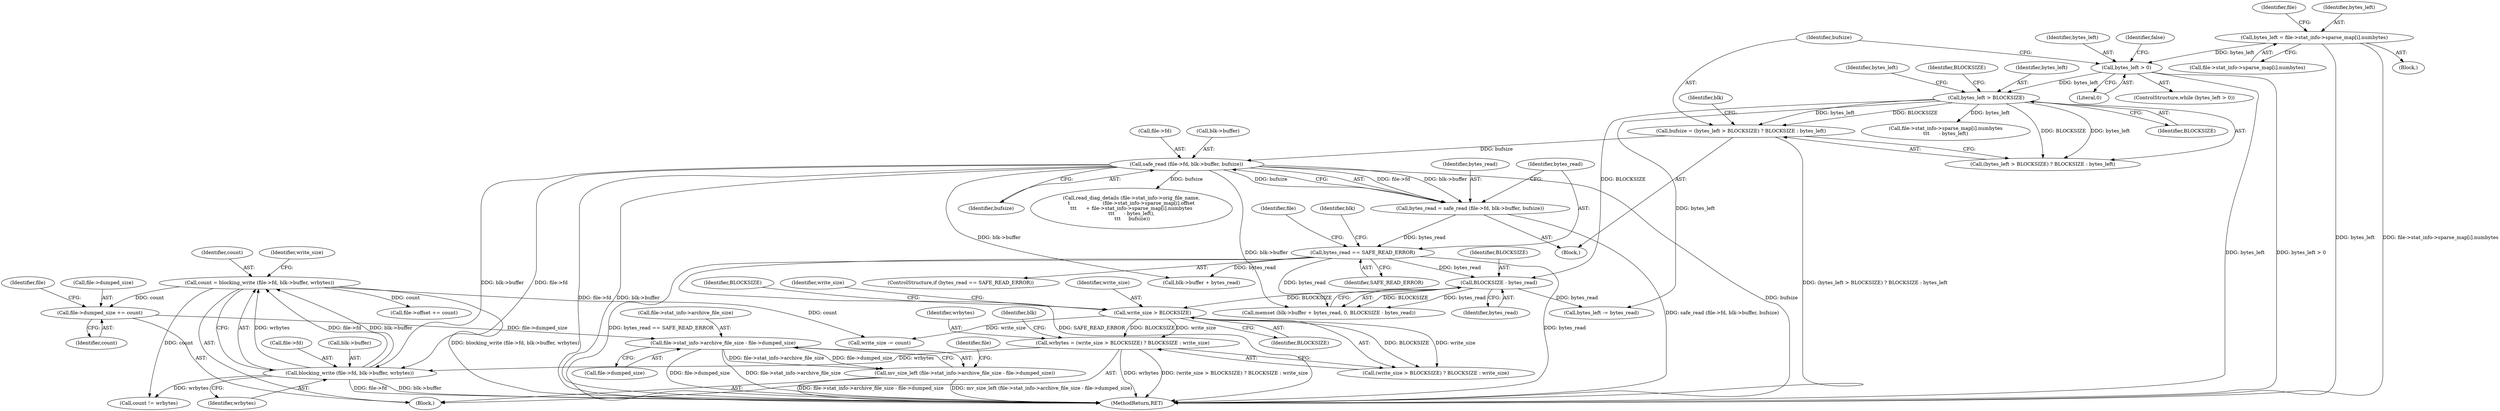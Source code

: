digraph "0_savannah_c15c42ccd1e2377945fd0414eca1a49294bff454@pointer" {
"1000258" [label="(Call,file->stat_info->archive_file_size - file->dumped_size)"];
"1000252" [label="(Call,file->dumped_size += count)"];
"1000239" [label="(Call,count = blocking_write (file->fd, blk->buffer, wrbytes))"];
"1000241" [label="(Call,blocking_write (file->fd, blk->buffer, wrbytes))"];
"1000153" [label="(Call,safe_read (file->fd, blk->buffer, bufsize))"];
"1000139" [label="(Call,bufsize = (bytes_left > BLOCKSIZE) ? BLOCKSIZE : bytes_left)"];
"1000142" [label="(Call,bytes_left > BLOCKSIZE)"];
"1000134" [label="(Call,bytes_left > 0)"];
"1000107" [label="(Call,bytes_left = file->stat_info->sparse_map[i].numbytes)"];
"1000212" [label="(Call,wrbytes = (write_size > BLOCKSIZE) ? BLOCKSIZE : write_size)"];
"1000215" [label="(Call,write_size > BLOCKSIZE)"];
"1000203" [label="(Call,BLOCKSIZE - bytes_read)"];
"1000162" [label="(Call,bytes_read == SAFE_READ_ERROR)"];
"1000151" [label="(Call,bytes_read = safe_read (file->fd, blk->buffer, bufsize))"];
"1000257" [label="(Call,mv_size_left (file->stat_info->archive_file_size - file->dumped_size))"];
"1000218" [label="(Identifier,BLOCKSIZE)"];
"1000146" [label="(Identifier,bytes_left)"];
"1000109" [label="(Call,file->stat_info->sparse_map[i].numbytes)"];
"1000161" [label="(ControlStructure,if (bytes_read == SAFE_READ_ERROR))"];
"1000250" [label="(Identifier,write_size)"];
"1000416" [label="(MethodReturn,RET)"];
"1000267" [label="(Call,file->offset += count)"];
"1000154" [label="(Call,file->fd)"];
"1000217" [label="(Identifier,BLOCKSIZE)"];
"1000139" [label="(Call,bufsize = (bytes_left > BLOCKSIZE) ? BLOCKSIZE : bytes_left)"];
"1000136" [label="(Literal,0)"];
"1000256" [label="(Identifier,count)"];
"1000245" [label="(Call,blk->buffer)"];
"1000196" [label="(Call,memset (blk->buffer + bytes_read, 0, BLOCKSIZE - bytes_read))"];
"1000203" [label="(Call,BLOCKSIZE - bytes_read)"];
"1000104" [label="(Block,)"];
"1000213" [label="(Identifier,wrbytes)"];
"1000145" [label="(Identifier,BLOCKSIZE)"];
"1000137" [label="(Block,)"];
"1000135" [label="(Identifier,bytes_left)"];
"1000121" [label="(Identifier,file)"];
"1000149" [label="(Identifier,blk)"];
"1000206" [label="(Call,bytes_left -= bytes_read)"];
"1000264" [label="(Call,file->dumped_size)"];
"1000209" [label="(Block,)"];
"1000141" [label="(Call,(bytes_left > BLOCKSIZE) ? BLOCKSIZE : bytes_left)"];
"1000182" [label="(Call,file->stat_info->sparse_map[i].numbytes\n\t\t\t      - bytes_left)"];
"1000163" [label="(Identifier,bytes_read)"];
"1000269" [label="(Identifier,file)"];
"1000162" [label="(Call,bytes_read == SAFE_READ_ERROR)"];
"1000157" [label="(Call,blk->buffer)"];
"1000259" [label="(Call,file->stat_info->archive_file_size)"];
"1000257" [label="(Call,mv_size_left (file->stat_info->archive_file_size - file->dumped_size))"];
"1000261" [label="(Identifier,file)"];
"1000258" [label="(Call,file->stat_info->archive_file_size - file->dumped_size)"];
"1000160" [label="(Identifier,bufsize)"];
"1000166" [label="(Call,read_diag_details (file->stat_info->orig_file_name,\n\t                     (file->stat_info->sparse_map[i].offset\n\t\t\t      + file->stat_info->sparse_map[i].numbytes\n\t\t\t      - bytes_left),\n \t\t\t     bufsize))"];
"1000212" [label="(Call,wrbytes = (write_size > BLOCKSIZE) ? BLOCKSIZE : write_size)"];
"1000152" [label="(Identifier,bytes_read)"];
"1000153" [label="(Call,safe_read (file->fd, blk->buffer, bufsize))"];
"1000241" [label="(Call,blocking_write (file->fd, blk->buffer, wrbytes))"];
"1000197" [label="(Call,blk->buffer + bytes_read)"];
"1000273" [label="(Call,count != wrbytes)"];
"1000164" [label="(Identifier,SAFE_READ_ERROR)"];
"1000240" [label="(Identifier,count)"];
"1000253" [label="(Call,file->dumped_size)"];
"1000242" [label="(Call,file->fd)"];
"1000248" [label="(Identifier,wrbytes)"];
"1000151" [label="(Call,bytes_read = safe_read (file->fd, blk->buffer, bufsize))"];
"1000214" [label="(Call,(write_size > BLOCKSIZE) ? BLOCKSIZE : write_size)"];
"1000142" [label="(Call,bytes_left > BLOCKSIZE)"];
"1000219" [label="(Identifier,write_size)"];
"1000205" [label="(Identifier,bytes_read)"];
"1000249" [label="(Call,write_size -= count)"];
"1000143" [label="(Identifier,bytes_left)"];
"1000107" [label="(Call,bytes_left = file->stat_info->sparse_map[i].numbytes)"];
"1000215" [label="(Call,write_size > BLOCKSIZE)"];
"1000291" [label="(Identifier,false)"];
"1000140" [label="(Identifier,bufsize)"];
"1000199" [label="(Identifier,blk)"];
"1000134" [label="(Call,bytes_left > 0)"];
"1000239" [label="(Call,count = blocking_write (file->fd, blk->buffer, wrbytes))"];
"1000133" [label="(ControlStructure,while (bytes_left > 0))"];
"1000108" [label="(Identifier,bytes_left)"];
"1000216" [label="(Identifier,write_size)"];
"1000222" [label="(Identifier,blk)"];
"1000252" [label="(Call,file->dumped_size += count)"];
"1000204" [label="(Identifier,BLOCKSIZE)"];
"1000169" [label="(Identifier,file)"];
"1000144" [label="(Identifier,BLOCKSIZE)"];
"1000258" -> "1000257"  [label="AST: "];
"1000258" -> "1000264"  [label="CFG: "];
"1000259" -> "1000258"  [label="AST: "];
"1000264" -> "1000258"  [label="AST: "];
"1000257" -> "1000258"  [label="CFG: "];
"1000258" -> "1000416"  [label="DDG: file->stat_info->archive_file_size"];
"1000258" -> "1000416"  [label="DDG: file->dumped_size"];
"1000258" -> "1000257"  [label="DDG: file->stat_info->archive_file_size"];
"1000258" -> "1000257"  [label="DDG: file->dumped_size"];
"1000252" -> "1000258"  [label="DDG: file->dumped_size"];
"1000252" -> "1000209"  [label="AST: "];
"1000252" -> "1000256"  [label="CFG: "];
"1000253" -> "1000252"  [label="AST: "];
"1000256" -> "1000252"  [label="AST: "];
"1000261" -> "1000252"  [label="CFG: "];
"1000239" -> "1000252"  [label="DDG: count"];
"1000239" -> "1000209"  [label="AST: "];
"1000239" -> "1000241"  [label="CFG: "];
"1000240" -> "1000239"  [label="AST: "];
"1000241" -> "1000239"  [label="AST: "];
"1000250" -> "1000239"  [label="CFG: "];
"1000239" -> "1000416"  [label="DDG: blocking_write (file->fd, blk->buffer, wrbytes)"];
"1000241" -> "1000239"  [label="DDG: file->fd"];
"1000241" -> "1000239"  [label="DDG: blk->buffer"];
"1000241" -> "1000239"  [label="DDG: wrbytes"];
"1000239" -> "1000249"  [label="DDG: count"];
"1000239" -> "1000267"  [label="DDG: count"];
"1000239" -> "1000273"  [label="DDG: count"];
"1000241" -> "1000248"  [label="CFG: "];
"1000242" -> "1000241"  [label="AST: "];
"1000245" -> "1000241"  [label="AST: "];
"1000248" -> "1000241"  [label="AST: "];
"1000241" -> "1000416"  [label="DDG: file->fd"];
"1000241" -> "1000416"  [label="DDG: blk->buffer"];
"1000153" -> "1000241"  [label="DDG: file->fd"];
"1000153" -> "1000241"  [label="DDG: blk->buffer"];
"1000212" -> "1000241"  [label="DDG: wrbytes"];
"1000241" -> "1000273"  [label="DDG: wrbytes"];
"1000153" -> "1000151"  [label="AST: "];
"1000153" -> "1000160"  [label="CFG: "];
"1000154" -> "1000153"  [label="AST: "];
"1000157" -> "1000153"  [label="AST: "];
"1000160" -> "1000153"  [label="AST: "];
"1000151" -> "1000153"  [label="CFG: "];
"1000153" -> "1000416"  [label="DDG: blk->buffer"];
"1000153" -> "1000416"  [label="DDG: bufsize"];
"1000153" -> "1000416"  [label="DDG: file->fd"];
"1000153" -> "1000151"  [label="DDG: file->fd"];
"1000153" -> "1000151"  [label="DDG: blk->buffer"];
"1000153" -> "1000151"  [label="DDG: bufsize"];
"1000139" -> "1000153"  [label="DDG: bufsize"];
"1000153" -> "1000166"  [label="DDG: bufsize"];
"1000153" -> "1000196"  [label="DDG: blk->buffer"];
"1000153" -> "1000197"  [label="DDG: blk->buffer"];
"1000139" -> "1000137"  [label="AST: "];
"1000139" -> "1000141"  [label="CFG: "];
"1000140" -> "1000139"  [label="AST: "];
"1000141" -> "1000139"  [label="AST: "];
"1000149" -> "1000139"  [label="CFG: "];
"1000139" -> "1000416"  [label="DDG: (bytes_left > BLOCKSIZE) ? BLOCKSIZE : bytes_left"];
"1000142" -> "1000139"  [label="DDG: BLOCKSIZE"];
"1000142" -> "1000139"  [label="DDG: bytes_left"];
"1000142" -> "1000141"  [label="AST: "];
"1000142" -> "1000144"  [label="CFG: "];
"1000143" -> "1000142"  [label="AST: "];
"1000144" -> "1000142"  [label="AST: "];
"1000145" -> "1000142"  [label="CFG: "];
"1000146" -> "1000142"  [label="CFG: "];
"1000134" -> "1000142"  [label="DDG: bytes_left"];
"1000142" -> "1000141"  [label="DDG: BLOCKSIZE"];
"1000142" -> "1000141"  [label="DDG: bytes_left"];
"1000142" -> "1000182"  [label="DDG: bytes_left"];
"1000142" -> "1000203"  [label="DDG: BLOCKSIZE"];
"1000142" -> "1000206"  [label="DDG: bytes_left"];
"1000134" -> "1000133"  [label="AST: "];
"1000134" -> "1000136"  [label="CFG: "];
"1000135" -> "1000134"  [label="AST: "];
"1000136" -> "1000134"  [label="AST: "];
"1000140" -> "1000134"  [label="CFG: "];
"1000291" -> "1000134"  [label="CFG: "];
"1000134" -> "1000416"  [label="DDG: bytes_left > 0"];
"1000134" -> "1000416"  [label="DDG: bytes_left"];
"1000107" -> "1000134"  [label="DDG: bytes_left"];
"1000107" -> "1000104"  [label="AST: "];
"1000107" -> "1000109"  [label="CFG: "];
"1000108" -> "1000107"  [label="AST: "];
"1000109" -> "1000107"  [label="AST: "];
"1000121" -> "1000107"  [label="CFG: "];
"1000107" -> "1000416"  [label="DDG: bytes_left"];
"1000107" -> "1000416"  [label="DDG: file->stat_info->sparse_map[i].numbytes"];
"1000212" -> "1000209"  [label="AST: "];
"1000212" -> "1000214"  [label="CFG: "];
"1000213" -> "1000212"  [label="AST: "];
"1000214" -> "1000212"  [label="AST: "];
"1000222" -> "1000212"  [label="CFG: "];
"1000212" -> "1000416"  [label="DDG: (write_size > BLOCKSIZE) ? BLOCKSIZE : write_size"];
"1000212" -> "1000416"  [label="DDG: wrbytes"];
"1000215" -> "1000212"  [label="DDG: BLOCKSIZE"];
"1000215" -> "1000212"  [label="DDG: write_size"];
"1000215" -> "1000214"  [label="AST: "];
"1000215" -> "1000217"  [label="CFG: "];
"1000216" -> "1000215"  [label="AST: "];
"1000217" -> "1000215"  [label="AST: "];
"1000218" -> "1000215"  [label="CFG: "];
"1000219" -> "1000215"  [label="CFG: "];
"1000203" -> "1000215"  [label="DDG: BLOCKSIZE"];
"1000215" -> "1000214"  [label="DDG: BLOCKSIZE"];
"1000215" -> "1000214"  [label="DDG: write_size"];
"1000215" -> "1000249"  [label="DDG: write_size"];
"1000203" -> "1000196"  [label="AST: "];
"1000203" -> "1000205"  [label="CFG: "];
"1000204" -> "1000203"  [label="AST: "];
"1000205" -> "1000203"  [label="AST: "];
"1000196" -> "1000203"  [label="CFG: "];
"1000203" -> "1000196"  [label="DDG: BLOCKSIZE"];
"1000203" -> "1000196"  [label="DDG: bytes_read"];
"1000162" -> "1000203"  [label="DDG: bytes_read"];
"1000203" -> "1000206"  [label="DDG: bytes_read"];
"1000162" -> "1000161"  [label="AST: "];
"1000162" -> "1000164"  [label="CFG: "];
"1000163" -> "1000162"  [label="AST: "];
"1000164" -> "1000162"  [label="AST: "];
"1000169" -> "1000162"  [label="CFG: "];
"1000199" -> "1000162"  [label="CFG: "];
"1000162" -> "1000416"  [label="DDG: SAFE_READ_ERROR"];
"1000162" -> "1000416"  [label="DDG: bytes_read"];
"1000162" -> "1000416"  [label="DDG: bytes_read == SAFE_READ_ERROR"];
"1000151" -> "1000162"  [label="DDG: bytes_read"];
"1000162" -> "1000196"  [label="DDG: bytes_read"];
"1000162" -> "1000197"  [label="DDG: bytes_read"];
"1000151" -> "1000137"  [label="AST: "];
"1000152" -> "1000151"  [label="AST: "];
"1000163" -> "1000151"  [label="CFG: "];
"1000151" -> "1000416"  [label="DDG: safe_read (file->fd, blk->buffer, bufsize)"];
"1000257" -> "1000209"  [label="AST: "];
"1000269" -> "1000257"  [label="CFG: "];
"1000257" -> "1000416"  [label="DDG: file->stat_info->archive_file_size - file->dumped_size"];
"1000257" -> "1000416"  [label="DDG: mv_size_left (file->stat_info->archive_file_size - file->dumped_size)"];
}
